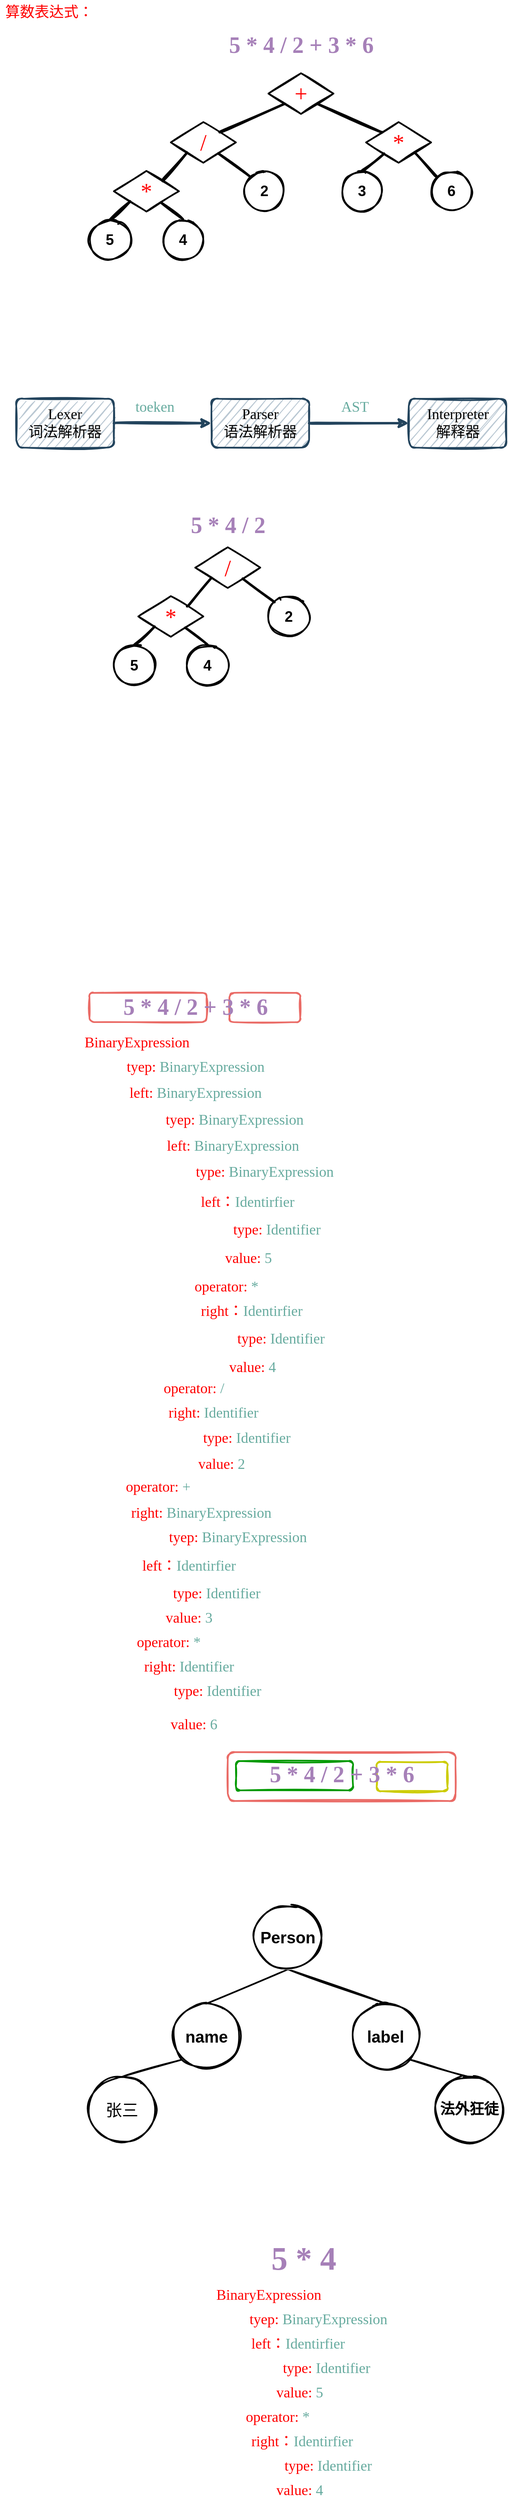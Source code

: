 <mxfile version="18.0.7" type="github">
  <diagram id="KwG3KzkdkKJEUnAlNp7N" name="第 1 页">
    <mxGraphModel dx="1226" dy="1128" grid="1" gridSize="10" guides="1" tooltips="1" connect="1" arrows="1" fold="1" page="1" pageScale="1" pageWidth="827" pageHeight="1169" math="0" shadow="0">
      <root>
        <mxCell id="0" />
        <mxCell id="1" parent="0" />
        <mxCell id="Jjw446097G5PCrvgNybj-32" value="" style="rounded=1;whiteSpace=wrap;html=1;fontFamily=Comic Sans MS;fontSize=18;fontColor=#FF0000;strokeWidth=2;shadow=0;sketch=1;strokeColor=#EA6B66;" parent="1" vertex="1">
          <mxGeometry x="330" y="2183" width="280" height="60" as="geometry" />
        </mxCell>
        <mxCell id="Jjw446097G5PCrvgNybj-31" value="" style="rounded=1;whiteSpace=wrap;html=1;shadow=0;sketch=1;fontFamily=Comic Sans MS;fontSize=18;fontColor=#FF0000;strokeWidth=2;strokeColor=#CCCC00;" parent="1" vertex="1">
          <mxGeometry x="513" y="2195" width="87" height="36" as="geometry" />
        </mxCell>
        <mxCell id="Jjw446097G5PCrvgNybj-28" value="" style="rounded=1;whiteSpace=wrap;html=1;fontFamily=Comic Sans MS;fontSize=18;fontColor=#006633;strokeWidth=2;shadow=0;sketch=1;strokeColor=#009900;" parent="1" vertex="1">
          <mxGeometry x="340" y="2194" width="144" height="36" as="geometry" />
        </mxCell>
        <mxCell id="YPs2PWeKYUDRz_fuo6rX-30" value="" style="rounded=1;whiteSpace=wrap;html=1;shadow=0;sketch=1;fontFamily=Comic Sans MS;fontSize=18;fontColor=#FF0000;strokeWidth=2;strokeColor=#EA6B66;" parent="1" vertex="1">
          <mxGeometry x="332" y="1250" width="87" height="36" as="geometry" />
        </mxCell>
        <mxCell id="YPs2PWeKYUDRz_fuo6rX-27" value="" style="rounded=1;whiteSpace=wrap;html=1;fontFamily=Comic Sans MS;fontSize=18;fontColor=#FF0000;strokeWidth=2;shadow=0;sketch=1;strokeColor=#EA6B66;" parent="1" vertex="1">
          <mxGeometry x="160" y="1250" width="144" height="36" as="geometry" />
        </mxCell>
        <mxCell id="YPs2PWeKYUDRz_fuo6rX-23" value="" style="group;sketch=1;" parent="1" vertex="1" connectable="0">
          <mxGeometry x="160" y="70" width="470" height="280" as="geometry" />
        </mxCell>
        <mxCell id="YPs2PWeKYUDRz_fuo6rX-3" value="&lt;b&gt;&lt;font face=&quot;Comic Sans MS&quot; style=&quot;font-size: 28px;&quot;&gt;5 * 4 / 2 + 3 * 6&lt;/font&gt;&lt;/b&gt;" style="text;html=1;align=center;verticalAlign=middle;resizable=0;points=[];autosize=1;strokeColor=none;fillColor=none;fontColor=#A680B8;sketch=1;" parent="YPs2PWeKYUDRz_fuo6rX-23" vertex="1">
          <mxGeometry x="130" width="260" height="30" as="geometry" />
        </mxCell>
        <mxCell id="YPs2PWeKYUDRz_fuo6rX-6" value="6" style="ellipse;whiteSpace=wrap;html=1;aspect=fixed;strokeWidth=2;fontSize=18;fontStyle=1;sketch=1;" parent="YPs2PWeKYUDRz_fuo6rX-23" vertex="1">
          <mxGeometry x="420" y="170" width="50" height="50" as="geometry" />
        </mxCell>
        <mxCell id="YPs2PWeKYUDRz_fuo6rX-7" value="3" style="ellipse;whiteSpace=wrap;html=1;aspect=fixed;strokeWidth=2;fontSize=18;fontStyle=1;sketch=1;" parent="YPs2PWeKYUDRz_fuo6rX-23" vertex="1">
          <mxGeometry x="310" y="170" width="50" height="50" as="geometry" />
        </mxCell>
        <mxCell id="YPs2PWeKYUDRz_fuo6rX-8" value="2" style="ellipse;whiteSpace=wrap;html=1;aspect=fixed;strokeWidth=2;fontSize=18;fontStyle=1;sketch=1;" parent="YPs2PWeKYUDRz_fuo6rX-23" vertex="1">
          <mxGeometry x="190" y="170" width="50" height="50" as="geometry" />
        </mxCell>
        <mxCell id="YPs2PWeKYUDRz_fuo6rX-9" value="4" style="ellipse;whiteSpace=wrap;html=1;aspect=fixed;strokeWidth=2;fontSize=18;fontStyle=1;sketch=1;" parent="YPs2PWeKYUDRz_fuo6rX-23" vertex="1">
          <mxGeometry x="90" y="230" width="50" height="50" as="geometry" />
        </mxCell>
        <mxCell id="YPs2PWeKYUDRz_fuo6rX-10" value="5" style="ellipse;whiteSpace=wrap;html=1;aspect=fixed;strokeWidth=2;fontSize=18;fontStyle=1;sketch=1;" parent="YPs2PWeKYUDRz_fuo6rX-23" vertex="1">
          <mxGeometry y="230" width="50" height="50" as="geometry" />
        </mxCell>
        <mxCell id="YPs2PWeKYUDRz_fuo6rX-11" value="*" style="rhombus;whiteSpace=wrap;html=1;fontFamily=Comic Sans MS;fontSize=28;fontColor=#FF0000;strokeWidth=2;sketch=1;" parent="YPs2PWeKYUDRz_fuo6rX-23" vertex="1">
          <mxGeometry x="30" y="170" width="80" height="50" as="geometry" />
        </mxCell>
        <mxCell id="YPs2PWeKYUDRz_fuo6rX-13" style="edgeStyle=none;curved=1;orthogonalLoop=1;jettySize=auto;html=1;exitX=0.5;exitY=0;exitDx=0;exitDy=0;fontFamily=Comic Sans MS;fontSize=28;fontColor=#A680B8;endArrow=none;endFill=0;strokeWidth=3;sketch=1;" parent="YPs2PWeKYUDRz_fuo6rX-23" source="YPs2PWeKYUDRz_fuo6rX-9" target="YPs2PWeKYUDRz_fuo6rX-11" edge="1">
          <mxGeometry relative="1" as="geometry" />
        </mxCell>
        <mxCell id="YPs2PWeKYUDRz_fuo6rX-12" style="orthogonalLoop=1;jettySize=auto;html=1;exitX=0.5;exitY=0;exitDx=0;exitDy=0;entryX=0;entryY=1;entryDx=0;entryDy=0;fontFamily=Comic Sans MS;fontSize=28;fontColor=#A680B8;endArrow=none;endFill=0;curved=1;strokeWidth=3;sketch=1;" parent="YPs2PWeKYUDRz_fuo6rX-23" source="YPs2PWeKYUDRz_fuo6rX-10" target="YPs2PWeKYUDRz_fuo6rX-11" edge="1">
          <mxGeometry relative="1" as="geometry" />
        </mxCell>
        <mxCell id="YPs2PWeKYUDRz_fuo6rX-14" value="/" style="rhombus;whiteSpace=wrap;html=1;fontFamily=Comic Sans MS;fontSize=28;fontColor=#FF0000;strokeWidth=2;sketch=1;" parent="YPs2PWeKYUDRz_fuo6rX-23" vertex="1">
          <mxGeometry x="100" y="110" width="80" height="50" as="geometry" />
        </mxCell>
        <mxCell id="YPs2PWeKYUDRz_fuo6rX-16" style="edgeStyle=none;curved=1;orthogonalLoop=1;jettySize=auto;html=1;exitX=0;exitY=0;exitDx=0;exitDy=0;fontFamily=Comic Sans MS;fontSize=28;fontColor=#A680B8;endArrow=none;endFill=0;strokeWidth=3;sketch=1;" parent="YPs2PWeKYUDRz_fuo6rX-23" source="YPs2PWeKYUDRz_fuo6rX-8" target="YPs2PWeKYUDRz_fuo6rX-14" edge="1">
          <mxGeometry relative="1" as="geometry" />
        </mxCell>
        <mxCell id="YPs2PWeKYUDRz_fuo6rX-15" style="edgeStyle=none;curved=1;orthogonalLoop=1;jettySize=auto;html=1;exitX=1;exitY=0;exitDx=0;exitDy=0;entryX=0;entryY=1;entryDx=0;entryDy=0;fontFamily=Comic Sans MS;fontSize=28;fontColor=#A680B8;endArrow=none;endFill=0;strokeWidth=3;sketch=1;" parent="YPs2PWeKYUDRz_fuo6rX-23" source="YPs2PWeKYUDRz_fuo6rX-11" target="YPs2PWeKYUDRz_fuo6rX-14" edge="1">
          <mxGeometry relative="1" as="geometry" />
        </mxCell>
        <mxCell id="YPs2PWeKYUDRz_fuo6rX-17" value="*" style="rhombus;whiteSpace=wrap;html=1;fontFamily=Comic Sans MS;fontSize=28;fontColor=#FF0000;strokeWidth=2;sketch=1;" parent="YPs2PWeKYUDRz_fuo6rX-23" vertex="1">
          <mxGeometry x="340" y="110" width="80" height="50" as="geometry" />
        </mxCell>
        <mxCell id="YPs2PWeKYUDRz_fuo6rX-19" style="edgeStyle=none;curved=1;orthogonalLoop=1;jettySize=auto;html=1;exitX=0;exitY=0;exitDx=0;exitDy=0;entryX=1;entryY=1;entryDx=0;entryDy=0;fontFamily=Comic Sans MS;fontSize=28;fontColor=#A680B8;endArrow=none;endFill=0;strokeWidth=3;sketch=1;" parent="YPs2PWeKYUDRz_fuo6rX-23" source="YPs2PWeKYUDRz_fuo6rX-6" target="YPs2PWeKYUDRz_fuo6rX-17" edge="1">
          <mxGeometry relative="1" as="geometry" />
        </mxCell>
        <mxCell id="YPs2PWeKYUDRz_fuo6rX-18" style="edgeStyle=none;curved=1;orthogonalLoop=1;jettySize=auto;html=1;exitX=0.5;exitY=0;exitDx=0;exitDy=0;fontFamily=Comic Sans MS;fontSize=28;fontColor=#A680B8;endArrow=none;endFill=0;strokeWidth=3;sketch=1;" parent="YPs2PWeKYUDRz_fuo6rX-23" source="YPs2PWeKYUDRz_fuo6rX-7" target="YPs2PWeKYUDRz_fuo6rX-17" edge="1">
          <mxGeometry relative="1" as="geometry" />
        </mxCell>
        <mxCell id="YPs2PWeKYUDRz_fuo6rX-20" value="+" style="rhombus;whiteSpace=wrap;html=1;fontFamily=Comic Sans MS;fontSize=28;fontColor=#FF0000;strokeWidth=2;sketch=1;" parent="YPs2PWeKYUDRz_fuo6rX-23" vertex="1">
          <mxGeometry x="220" y="50" width="80" height="50" as="geometry" />
        </mxCell>
        <mxCell id="YPs2PWeKYUDRz_fuo6rX-21" style="edgeStyle=none;curved=1;orthogonalLoop=1;jettySize=auto;html=1;exitX=1;exitY=0;exitDx=0;exitDy=0;entryX=0;entryY=1;entryDx=0;entryDy=0;fontFamily=Comic Sans MS;fontSize=28;fontColor=#A680B8;endArrow=none;endFill=0;strokeWidth=3;sketch=1;" parent="YPs2PWeKYUDRz_fuo6rX-23" source="YPs2PWeKYUDRz_fuo6rX-14" target="YPs2PWeKYUDRz_fuo6rX-20" edge="1">
          <mxGeometry relative="1" as="geometry" />
        </mxCell>
        <mxCell id="YPs2PWeKYUDRz_fuo6rX-22" style="edgeStyle=none;curved=1;orthogonalLoop=1;jettySize=auto;html=1;exitX=0;exitY=0;exitDx=0;exitDy=0;entryX=1;entryY=1;entryDx=0;entryDy=0;fontFamily=Comic Sans MS;fontSize=28;fontColor=#A680B8;endArrow=none;endFill=0;strokeWidth=3;sketch=1;" parent="YPs2PWeKYUDRz_fuo6rX-23" source="YPs2PWeKYUDRz_fuo6rX-17" target="YPs2PWeKYUDRz_fuo6rX-20" edge="1">
          <mxGeometry relative="1" as="geometry" />
        </mxCell>
        <mxCell id="YPs2PWeKYUDRz_fuo6rX-24" value="算数表达式：" style="text;html=1;align=center;verticalAlign=middle;resizable=0;points=[];autosize=1;strokeColor=none;fillColor=none;fontSize=18;fontFamily=Comic Sans MS;fontColor=#FF0000;sketch=1;" parent="1" vertex="1">
          <mxGeometry x="50" y="30" width="120" height="30" as="geometry" />
        </mxCell>
        <mxCell id="YPs2PWeKYUDRz_fuo6rX-29" value="&lt;b style=&quot;color: rgb(166, 128, 184); font-family: Helvetica; font-size: 12px;&quot;&gt;&lt;font style=&quot;font-size: 28px;&quot; face=&quot;Comic Sans MS&quot;&gt;5 * 4 / 2 + 3 * 6&lt;/font&gt;&lt;/b&gt;" style="text;html=1;align=center;verticalAlign=middle;resizable=0;points=[];autosize=1;strokeColor=none;fillColor=none;fontSize=18;fontFamily=Comic Sans MS;fontColor=#FF0000;" parent="1" vertex="1">
          <mxGeometry x="163" y="1250" width="254" height="33" as="geometry" />
        </mxCell>
        <mxCell id="YPs2PWeKYUDRz_fuo6rX-58" value="" style="group" parent="1" vertex="1" connectable="0">
          <mxGeometry x="140" y="1298" width="336" height="544" as="geometry" />
        </mxCell>
        <mxCell id="YPs2PWeKYUDRz_fuo6rX-31" value="BinaryExpression" style="text;html=1;align=center;verticalAlign=middle;resizable=0;points=[];autosize=1;strokeColor=none;fillColor=none;fontSize=18;fontFamily=Comic Sans MS;fontColor=#FF0000;" parent="YPs2PWeKYUDRz_fuo6rX-58" vertex="1">
          <mxGeometry width="155" height="26" as="geometry" />
        </mxCell>
        <mxCell id="YPs2PWeKYUDRz_fuo6rX-32" value="tyep: &lt;font color=&quot;#67ab9f&quot;&gt;BinaryExpression&lt;/font&gt;" style="text;html=1;align=center;verticalAlign=middle;resizable=0;points=[];autosize=1;strokeColor=none;fillColor=none;fontSize=18;fontFamily=Comic Sans MS;fontColor=#FF0000;" parent="YPs2PWeKYUDRz_fuo6rX-58" vertex="1">
          <mxGeometry x="48.5" y="30" width="203" height="26" as="geometry" />
        </mxCell>
        <mxCell id="YPs2PWeKYUDRz_fuo6rX-33" value="left: &lt;font color=&quot;#67ab9f&quot;&gt;BinaryExpression&lt;/font&gt;" style="text;html=1;align=center;verticalAlign=middle;resizable=0;points=[];autosize=1;strokeColor=none;fillColor=none;fontSize=18;fontFamily=Comic Sans MS;fontColor=#FF0000;" parent="YPs2PWeKYUDRz_fuo6rX-58" vertex="1">
          <mxGeometry x="51" y="62" width="198" height="26" as="geometry" />
        </mxCell>
        <mxCell id="YPs2PWeKYUDRz_fuo6rX-36" value="tyep:&amp;nbsp;&lt;span style=&quot;color: rgb(103, 171, 159);&quot;&gt;BinaryExpression&lt;/span&gt;" style="text;html=1;align=center;verticalAlign=middle;resizable=0;points=[];autosize=1;strokeColor=none;fillColor=none;fontSize=18;fontFamily=Comic Sans MS;fontColor=#FF0000;" parent="YPs2PWeKYUDRz_fuo6rX-58" vertex="1">
          <mxGeometry x="96.5" y="95" width="203" height="26" as="geometry" />
        </mxCell>
        <mxCell id="YPs2PWeKYUDRz_fuo6rX-57" value="" style="group" parent="YPs2PWeKYUDRz_fuo6rX-58" vertex="1" connectable="0">
          <mxGeometry x="96.5" y="127" width="239.5" height="417" as="geometry" />
        </mxCell>
        <mxCell id="YPs2PWeKYUDRz_fuo6rX-37" value="left:&amp;nbsp;&lt;span style=&quot;color: rgb(103, 171, 159);&quot;&gt;BinaryExpression&lt;/span&gt;" style="text;html=1;align=center;verticalAlign=middle;resizable=0;points=[];autosize=1;strokeColor=none;fillColor=none;fontSize=18;fontFamily=Comic Sans MS;fontColor=#FF0000;" parent="YPs2PWeKYUDRz_fuo6rX-57" vertex="1">
          <mxGeometry width="198" height="26" as="geometry" />
        </mxCell>
        <mxCell id="YPs2PWeKYUDRz_fuo6rX-43" value="type: &lt;font color=&quot;#67ab9f&quot;&gt;BinaryExpression&lt;/font&gt;" style="text;html=1;align=center;verticalAlign=middle;resizable=0;points=[];autosize=1;strokeColor=none;fillColor=none;fontSize=18;fontFamily=Comic Sans MS;fontColor=#FF0000;" parent="YPs2PWeKYUDRz_fuo6rX-57" vertex="1">
          <mxGeometry x="36.5" y="32" width="203" height="26" as="geometry" />
        </mxCell>
        <mxCell id="YPs2PWeKYUDRz_fuo6rX-44" value="" style="group" parent="YPs2PWeKYUDRz_fuo6rX-57" vertex="1" connectable="0">
          <mxGeometry y="298" width="188" height="119" as="geometry" />
        </mxCell>
        <mxCell id="YPs2PWeKYUDRz_fuo6rX-41" value="" style="group" parent="YPs2PWeKYUDRz_fuo6rX-44" vertex="1" connectable="0">
          <mxGeometry x="0.5" y="30" width="187.5" height="89" as="geometry" />
        </mxCell>
        <mxCell id="YPs2PWeKYUDRz_fuo6rX-38" value="right: &lt;font color=&quot;#67ab9f&quot;&gt;Identifier&lt;/font&gt;" style="text;html=1;align=center;verticalAlign=middle;resizable=0;points=[];autosize=1;strokeColor=none;fillColor=none;fontSize=18;fontFamily=Comic Sans MS;fontColor=#FF0000;" parent="YPs2PWeKYUDRz_fuo6rX-41" vertex="1">
          <mxGeometry width="149" height="26" as="geometry" />
        </mxCell>
        <mxCell id="YPs2PWeKYUDRz_fuo6rX-39" value="&lt;font color=&quot;#ff0000&quot;&gt;type:&amp;nbsp;&lt;/font&gt;Identifier" style="text;html=1;align=center;verticalAlign=middle;resizable=0;points=[];autosize=1;strokeColor=none;fillColor=none;fontSize=18;fontFamily=Comic Sans MS;fontColor=#67AB9F;" parent="YPs2PWeKYUDRz_fuo6rX-41" vertex="1">
          <mxGeometry x="43.5" y="31" width="144" height="26" as="geometry" />
        </mxCell>
        <mxCell id="YPs2PWeKYUDRz_fuo6rX-40" value="&lt;font color=&quot;#ff0000&quot;&gt;value: &lt;/font&gt;2" style="text;html=1;align=center;verticalAlign=middle;resizable=0;points=[];autosize=1;strokeColor=none;fillColor=none;fontSize=18;fontFamily=Comic Sans MS;fontColor=#67AB9F;" parent="YPs2PWeKYUDRz_fuo6rX-41" vertex="1">
          <mxGeometry x="47.5" y="63" width="74" height="26" as="geometry" />
        </mxCell>
        <mxCell id="YPs2PWeKYUDRz_fuo6rX-42" value="&lt;font color=&quot;#ff0000&quot;&gt;operator: &lt;/font&gt;/" style="text;html=1;align=center;verticalAlign=middle;resizable=0;points=[];autosize=1;strokeColor=none;fillColor=none;fontSize=18;fontFamily=Comic Sans MS;fontColor=#67AB9F;" parent="YPs2PWeKYUDRz_fuo6rX-44" vertex="1">
          <mxGeometry width="103" height="26" as="geometry" />
        </mxCell>
        <mxCell id="YPs2PWeKYUDRz_fuo6rX-56" value="" style="group" parent="YPs2PWeKYUDRz_fuo6rX-57" vertex="1" connectable="0">
          <mxGeometry x="39.5" y="69" width="191" height="229" as="geometry" />
        </mxCell>
        <mxCell id="YPs2PWeKYUDRz_fuo6rX-54" value="" style="group" parent="YPs2PWeKYUDRz_fuo6rX-56" vertex="1" connectable="0">
          <mxGeometry width="186" height="95" as="geometry" />
        </mxCell>
        <mxCell id="YPs2PWeKYUDRz_fuo6rX-45" value="left：&lt;font color=&quot;#67ab9f&quot;&gt;Identirfier&lt;/font&gt;" style="text;html=1;align=center;verticalAlign=middle;resizable=0;points=[];autosize=1;strokeColor=none;fillColor=none;fontSize=18;fontFamily=Comic Sans MS;fontColor=#FF0000;" parent="YPs2PWeKYUDRz_fuo6rX-54" vertex="1">
          <mxGeometry width="155" height="26" as="geometry" />
        </mxCell>
        <mxCell id="YPs2PWeKYUDRz_fuo6rX-47" value="&lt;font color=&quot;#ff0000&quot;&gt;type:&amp;nbsp;&lt;/font&gt;&lt;span style=&quot;color: rgb(103, 171, 159);&quot;&gt;Identifier&lt;/span&gt;" style="text;html=1;align=center;verticalAlign=middle;resizable=0;points=[];autosize=1;strokeColor=none;fillColor=none;fontSize=18;fontFamily=Comic Sans MS;fontColor=#FF0000;" parent="YPs2PWeKYUDRz_fuo6rX-54" vertex="1">
          <mxGeometry x="42" y="34" width="144" height="26" as="geometry" />
        </mxCell>
        <mxCell id="YPs2PWeKYUDRz_fuo6rX-48" value="&lt;font color=&quot;#ff0000&quot;&gt;value: &lt;/font&gt;&lt;font color=&quot;#67ab9f&quot;&gt;5&lt;/font&gt;" style="text;html=1;align=center;verticalAlign=middle;resizable=0;points=[];autosize=1;strokeColor=none;fillColor=none;fontSize=18;fontFamily=Comic Sans MS;fontColor=#FF0000;" parent="YPs2PWeKYUDRz_fuo6rX-54" vertex="1">
          <mxGeometry x="42" y="69" width="74" height="26" as="geometry" />
        </mxCell>
        <mxCell id="YPs2PWeKYUDRz_fuo6rX-55" value="" style="group" parent="YPs2PWeKYUDRz_fuo6rX-56" vertex="1" connectable="0">
          <mxGeometry y="104" width="191" height="125" as="geometry" />
        </mxCell>
        <mxCell id="YPs2PWeKYUDRz_fuo6rX-52" value="operator: &lt;font color=&quot;#67ab9f&quot;&gt;*&lt;/font&gt;" style="text;html=1;align=center;verticalAlign=middle;resizable=0;points=[];autosize=1;strokeColor=none;fillColor=none;fontSize=18;fontFamily=Comic Sans MS;fontColor=#FF0000;" parent="YPs2PWeKYUDRz_fuo6rX-55" vertex="1">
          <mxGeometry width="104" height="26" as="geometry" />
        </mxCell>
        <mxCell id="YPs2PWeKYUDRz_fuo6rX-53" value="" style="group" parent="YPs2PWeKYUDRz_fuo6rX-55" vertex="1" connectable="0">
          <mxGeometry y="30" width="191" height="95" as="geometry" />
        </mxCell>
        <mxCell id="YPs2PWeKYUDRz_fuo6rX-49" value="right：&lt;font color=&quot;#67ab9f&quot;&gt;Identirfier&lt;/font&gt;" style="text;html=1;align=center;verticalAlign=middle;resizable=0;points=[];autosize=1;strokeColor=none;fillColor=none;fontSize=18;fontFamily=Comic Sans MS;fontColor=#FF0000;" parent="YPs2PWeKYUDRz_fuo6rX-53" vertex="1">
          <mxGeometry width="165" height="26" as="geometry" />
        </mxCell>
        <mxCell id="YPs2PWeKYUDRz_fuo6rX-50" value="&lt;font color=&quot;#ff0000&quot;&gt;type:&amp;nbsp;&lt;/font&gt;&lt;span style=&quot;color: rgb(103, 171, 159);&quot;&gt;Identifier&lt;/span&gt;" style="text;html=1;align=center;verticalAlign=middle;resizable=0;points=[];autosize=1;strokeColor=none;fillColor=none;fontSize=18;fontFamily=Comic Sans MS;fontColor=#FF0000;" parent="YPs2PWeKYUDRz_fuo6rX-53" vertex="1">
          <mxGeometry x="47" y="34" width="144" height="26" as="geometry" />
        </mxCell>
        <mxCell id="YPs2PWeKYUDRz_fuo6rX-51" value="&lt;font color=&quot;#ff0000&quot;&gt;value: &lt;/font&gt;&lt;font color=&quot;#67ab9f&quot;&gt;4&lt;/font&gt;" style="text;html=1;align=center;verticalAlign=middle;resizable=0;points=[];autosize=1;strokeColor=none;fillColor=none;fontSize=18;fontFamily=Comic Sans MS;fontColor=#FF0000;" parent="YPs2PWeKYUDRz_fuo6rX-53" vertex="1">
          <mxGeometry x="47" y="69" width="74" height="26" as="geometry" />
        </mxCell>
        <mxCell id="YPs2PWeKYUDRz_fuo6rX-67" value="" style="group" parent="1" vertex="1" connectable="0">
          <mxGeometry x="192" y="1874" width="254.5" height="290" as="geometry" />
        </mxCell>
        <mxCell id="YPs2PWeKYUDRz_fuo6rX-34" value="right: &lt;font color=&quot;#67ab9f&quot;&gt;BinaryExpression&lt;/font&gt;" style="text;html=1;align=center;verticalAlign=middle;resizable=0;points=[];autosize=1;strokeColor=none;fillColor=none;fontSize=18;fontFamily=Comic Sans MS;fontColor=#FF0000;" parent="YPs2PWeKYUDRz_fuo6rX-67" vertex="1">
          <mxGeometry width="210" height="30" as="geometry" />
        </mxCell>
        <mxCell id="YPs2PWeKYUDRz_fuo6rX-59" value="&lt;span style=&quot;color: rgb(255, 0, 0);&quot;&gt;tyep:&amp;nbsp;&lt;/span&gt;BinaryExpression" style="text;html=1;align=center;verticalAlign=middle;resizable=0;points=[];autosize=1;strokeColor=none;fillColor=none;fontSize=18;fontFamily=Comic Sans MS;fontColor=#67AB9F;" parent="YPs2PWeKYUDRz_fuo6rX-67" vertex="1">
          <mxGeometry x="44.5" y="30" width="210" height="30" as="geometry" />
        </mxCell>
        <mxCell id="YPs2PWeKYUDRz_fuo6rX-60" value="&lt;span style=&quot;color: rgb(255, 0, 0);&quot;&gt;left：&lt;/span&gt;Identirfier" style="text;html=1;align=center;verticalAlign=middle;resizable=0;points=[];autosize=1;strokeColor=none;fillColor=none;fontSize=18;fontFamily=Comic Sans MS;fontColor=#67AB9F;" parent="YPs2PWeKYUDRz_fuo6rX-67" vertex="1">
          <mxGeometry x="9.5" y="65" width="160" height="30" as="geometry" />
        </mxCell>
        <mxCell id="YPs2PWeKYUDRz_fuo6rX-61" value="&lt;font style=&quot;color: rgb(255, 0, 0);&quot; color=&quot;#ff0000&quot;&gt;type:&amp;nbsp;&lt;/font&gt;Identifier" style="text;html=1;align=center;verticalAlign=middle;resizable=0;points=[];autosize=1;strokeColor=none;fillColor=none;fontSize=18;fontFamily=Comic Sans MS;fontColor=#67AB9F;" parent="YPs2PWeKYUDRz_fuo6rX-67" vertex="1">
          <mxGeometry x="48.5" y="99" width="150" height="30" as="geometry" />
        </mxCell>
        <mxCell id="YPs2PWeKYUDRz_fuo6rX-62" value="&lt;font style=&quot;color: rgb(255, 0, 0);&quot; color=&quot;#ff0000&quot;&gt;value: &lt;/font&gt;&lt;font style=&quot;&quot;&gt;3&lt;/font&gt;" style="text;html=1;align=center;verticalAlign=middle;resizable=0;points=[];autosize=1;strokeColor=none;fillColor=none;fontSize=18;fontFamily=Comic Sans MS;fontColor=#67AB9F;" parent="YPs2PWeKYUDRz_fuo6rX-67" vertex="1">
          <mxGeometry x="49.5" y="129" width="80" height="30" as="geometry" />
        </mxCell>
        <mxCell id="YPs2PWeKYUDRz_fuo6rX-63" value="&lt;span style=&quot;color: rgb(255, 0, 0);&quot;&gt;operator:&amp;nbsp;&lt;/span&gt;&lt;font color=&quot;#67ab9f&quot;&gt;*&lt;/font&gt;" style="text;html=1;align=center;verticalAlign=middle;resizable=0;points=[];autosize=1;strokeColor=none;fillColor=none;fontSize=18;fontFamily=Comic Sans MS;fontColor=#67AB9F;" parent="YPs2PWeKYUDRz_fuo6rX-67" vertex="1">
          <mxGeometry x="9.5" y="159" width="110" height="30" as="geometry" />
        </mxCell>
        <mxCell id="YPs2PWeKYUDRz_fuo6rX-64" value="&lt;span style=&quot;color: rgb(255, 0, 0);&quot;&gt;right:&amp;nbsp;&lt;/span&gt;&lt;font color=&quot;#67ab9f&quot;&gt;Identifier&lt;/font&gt;" style="text;html=1;align=center;verticalAlign=middle;resizable=0;points=[];autosize=1;strokeColor=none;fillColor=none;fontSize=18;fontFamily=Comic Sans MS;fontColor=#67AB9F;" parent="YPs2PWeKYUDRz_fuo6rX-67" vertex="1">
          <mxGeometry x="14.5" y="189" width="150" height="30" as="geometry" />
        </mxCell>
        <mxCell id="YPs2PWeKYUDRz_fuo6rX-65" value="&lt;font color=&quot;#ff0000&quot;&gt;type:&amp;nbsp;&lt;/font&gt;Identifier" style="text;html=1;align=center;verticalAlign=middle;resizable=0;points=[];autosize=1;strokeColor=none;fillColor=none;fontSize=18;fontFamily=Comic Sans MS;fontColor=#67AB9F;" parent="YPs2PWeKYUDRz_fuo6rX-67" vertex="1">
          <mxGeometry x="49.5" y="219" width="150" height="30" as="geometry" />
        </mxCell>
        <mxCell id="YPs2PWeKYUDRz_fuo6rX-66" value="&lt;font color=&quot;#ff0000&quot;&gt;value: &lt;/font&gt;6" style="text;html=1;align=center;verticalAlign=middle;resizable=0;points=[];autosize=1;strokeColor=none;fillColor=none;fontSize=18;fontFamily=Comic Sans MS;fontColor=#67AB9F;" parent="YPs2PWeKYUDRz_fuo6rX-67" vertex="1">
          <mxGeometry x="55.5" y="260" width="80" height="30" as="geometry" />
        </mxCell>
        <mxCell id="YPs2PWeKYUDRz_fuo6rX-68" value="&lt;font color=&quot;#ff0000&quot;&gt;operator: &lt;/font&gt;+" style="text;html=1;align=center;verticalAlign=middle;resizable=0;points=[];autosize=1;strokeColor=none;fillColor=none;fontSize=18;fontFamily=Comic Sans MS;fontColor=#67AB9F;" parent="1" vertex="1">
          <mxGeometry x="189" y="1842" width="110" height="30" as="geometry" />
        </mxCell>
        <mxCell id="YPs2PWeKYUDRz_fuo6rX-73" style="edgeStyle=none;curved=1;sketch=1;orthogonalLoop=1;jettySize=auto;html=1;exitX=1;exitY=0.5;exitDx=0;exitDy=0;entryX=0;entryY=0.5;entryDx=0;entryDy=0;fontFamily=Comic Sans MS;fontSize=18;fontColor=#67AB9F;endArrow=classic;endFill=1;strokeWidth=3;fillColor=#bac8d3;strokeColor=#23445d;" parent="1" source="YPs2PWeKYUDRz_fuo6rX-70" target="YPs2PWeKYUDRz_fuo6rX-71" edge="1">
          <mxGeometry relative="1" as="geometry" />
        </mxCell>
        <mxCell id="YPs2PWeKYUDRz_fuo6rX-76" value="toeken" style="edgeLabel;html=1;align=center;verticalAlign=middle;resizable=0;points=[];fontSize=18;fontFamily=Comic Sans MS;fontColor=#67AB9F;" parent="YPs2PWeKYUDRz_fuo6rX-73" vertex="1" connectable="0">
          <mxGeometry x="-0.333" y="-3" relative="1" as="geometry">
            <mxPoint x="10" y="-23" as="offset" />
          </mxGeometry>
        </mxCell>
        <mxCell id="YPs2PWeKYUDRz_fuo6rX-70" value="Lexer&lt;br&gt;词法解析器" style="rounded=1;whiteSpace=wrap;html=1;shadow=0;sketch=1;fontFamily=Comic Sans MS;fontSize=18;strokeColor=#23445d;strokeWidth=2;fillColor=#bac8d3;" parent="1" vertex="1">
          <mxGeometry x="70" y="520" width="120" height="60" as="geometry" />
        </mxCell>
        <mxCell id="YPs2PWeKYUDRz_fuo6rX-74" style="edgeStyle=none;curved=1;sketch=1;orthogonalLoop=1;jettySize=auto;html=1;exitX=1;exitY=0.5;exitDx=0;exitDy=0;fontFamily=Comic Sans MS;fontSize=18;fontColor=#67AB9F;endArrow=classic;endFill=1;strokeWidth=3;fillColor=#bac8d3;strokeColor=#23445d;" parent="1" source="YPs2PWeKYUDRz_fuo6rX-71" target="YPs2PWeKYUDRz_fuo6rX-72" edge="1">
          <mxGeometry relative="1" as="geometry" />
        </mxCell>
        <mxCell id="YPs2PWeKYUDRz_fuo6rX-77" value="AST" style="edgeLabel;html=1;align=center;verticalAlign=middle;resizable=0;points=[];fontSize=18;fontFamily=Comic Sans MS;fontColor=#67AB9F;" parent="YPs2PWeKYUDRz_fuo6rX-74" vertex="1" connectable="0">
          <mxGeometry x="-0.331" y="-3" relative="1" as="geometry">
            <mxPoint x="15" y="-23" as="offset" />
          </mxGeometry>
        </mxCell>
        <mxCell id="YPs2PWeKYUDRz_fuo6rX-71" value="Parser&lt;br&gt;语法解析器" style="rounded=1;whiteSpace=wrap;html=1;shadow=0;sketch=1;fontFamily=Comic Sans MS;fontSize=18;strokeColor=#23445d;strokeWidth=2;fillColor=#bac8d3;" parent="1" vertex="1">
          <mxGeometry x="310" y="520" width="120" height="60" as="geometry" />
        </mxCell>
        <mxCell id="YPs2PWeKYUDRz_fuo6rX-72" value="Interpreter&lt;br&gt;解释器" style="rounded=1;whiteSpace=wrap;html=1;shadow=0;sketch=1;fontFamily=Comic Sans MS;fontSize=18;strokeColor=#23445d;strokeWidth=2;fillColor=#bac8d3;" parent="1" vertex="1">
          <mxGeometry x="552.5" y="520" width="120" height="60" as="geometry" />
        </mxCell>
        <mxCell id="Jjw446097G5PCrvgNybj-11" value="" style="group" parent="1" vertex="1" connectable="0">
          <mxGeometry x="190" y="702.5" width="240" height="170" as="geometry" />
        </mxCell>
        <mxCell id="Jjw446097G5PCrvgNybj-1" value="2" style="ellipse;whiteSpace=wrap;html=1;aspect=fixed;strokeWidth=2;fontSize=18;fontStyle=1;sketch=1;" parent="Jjw446097G5PCrvgNybj-11" vertex="1">
          <mxGeometry x="190" y="60" width="50" height="50" as="geometry" />
        </mxCell>
        <mxCell id="Jjw446097G5PCrvgNybj-2" value="4" style="ellipse;whiteSpace=wrap;html=1;aspect=fixed;strokeWidth=2;fontSize=18;fontStyle=1;sketch=1;" parent="Jjw446097G5PCrvgNybj-11" vertex="1">
          <mxGeometry x="90" y="120" width="50" height="50" as="geometry" />
        </mxCell>
        <mxCell id="Jjw446097G5PCrvgNybj-3" value="5" style="ellipse;whiteSpace=wrap;html=1;aspect=fixed;strokeWidth=2;fontSize=18;fontStyle=1;sketch=1;" parent="Jjw446097G5PCrvgNybj-11" vertex="1">
          <mxGeometry y="120" width="50" height="50" as="geometry" />
        </mxCell>
        <mxCell id="Jjw446097G5PCrvgNybj-4" value="*" style="rhombus;whiteSpace=wrap;html=1;fontFamily=Comic Sans MS;fontSize=28;fontColor=#FF0000;strokeWidth=2;sketch=1;" parent="Jjw446097G5PCrvgNybj-11" vertex="1">
          <mxGeometry x="30" y="60" width="80" height="50" as="geometry" />
        </mxCell>
        <mxCell id="Jjw446097G5PCrvgNybj-5" style="edgeStyle=none;curved=1;orthogonalLoop=1;jettySize=auto;html=1;exitX=0.5;exitY=0;exitDx=0;exitDy=0;fontFamily=Comic Sans MS;fontSize=28;fontColor=#A680B8;endArrow=none;endFill=0;strokeWidth=3;sketch=1;" parent="Jjw446097G5PCrvgNybj-11" source="Jjw446097G5PCrvgNybj-2" target="Jjw446097G5PCrvgNybj-4" edge="1">
          <mxGeometry relative="1" as="geometry" />
        </mxCell>
        <mxCell id="Jjw446097G5PCrvgNybj-6" style="orthogonalLoop=1;jettySize=auto;html=1;exitX=0.5;exitY=0;exitDx=0;exitDy=0;entryX=0;entryY=1;entryDx=0;entryDy=0;fontFamily=Comic Sans MS;fontSize=28;fontColor=#A680B8;endArrow=none;endFill=0;curved=1;strokeWidth=3;sketch=1;" parent="Jjw446097G5PCrvgNybj-11" source="Jjw446097G5PCrvgNybj-3" target="Jjw446097G5PCrvgNybj-4" edge="1">
          <mxGeometry relative="1" as="geometry" />
        </mxCell>
        <mxCell id="Jjw446097G5PCrvgNybj-7" value="/" style="rhombus;whiteSpace=wrap;html=1;fontFamily=Comic Sans MS;fontSize=28;fontColor=#FF0000;strokeWidth=2;sketch=1;" parent="Jjw446097G5PCrvgNybj-11" vertex="1">
          <mxGeometry x="100" width="80" height="50" as="geometry" />
        </mxCell>
        <mxCell id="Jjw446097G5PCrvgNybj-8" style="edgeStyle=none;curved=1;orthogonalLoop=1;jettySize=auto;html=1;exitX=0;exitY=0;exitDx=0;exitDy=0;fontFamily=Comic Sans MS;fontSize=28;fontColor=#A680B8;endArrow=none;endFill=0;strokeWidth=3;sketch=1;" parent="Jjw446097G5PCrvgNybj-11" source="Jjw446097G5PCrvgNybj-1" target="Jjw446097G5PCrvgNybj-7" edge="1">
          <mxGeometry relative="1" as="geometry" />
        </mxCell>
        <mxCell id="Jjw446097G5PCrvgNybj-9" style="edgeStyle=none;curved=1;orthogonalLoop=1;jettySize=auto;html=1;exitX=1;exitY=0;exitDx=0;exitDy=0;entryX=0;entryY=1;entryDx=0;entryDy=0;fontFamily=Comic Sans MS;fontSize=28;fontColor=#A680B8;endArrow=none;endFill=0;strokeWidth=3;sketch=1;" parent="Jjw446097G5PCrvgNybj-11" source="Jjw446097G5PCrvgNybj-4" target="Jjw446097G5PCrvgNybj-7" edge="1">
          <mxGeometry relative="1" as="geometry" />
        </mxCell>
        <mxCell id="Jjw446097G5PCrvgNybj-12" value="&lt;b style=&quot;color: rgb(166, 128, 184);&quot;&gt;&lt;font style=&quot;font-size: 28px;&quot; face=&quot;Comic Sans MS&quot;&gt;5 * 4 / 2&lt;/font&gt;&lt;/b&gt;" style="text;html=1;align=center;verticalAlign=middle;resizable=0;points=[];autosize=1;strokeColor=none;fillColor=none;" parent="1" vertex="1">
          <mxGeometry x="260" y="660" width="140" height="30" as="geometry" />
        </mxCell>
        <mxCell id="Jjw446097G5PCrvgNybj-20" style="rounded=0;orthogonalLoop=1;jettySize=auto;html=1;exitX=0.5;exitY=1;exitDx=0;exitDy=0;entryX=0.5;entryY=0;entryDx=0;entryDy=0;fontSize=20;fontColor=#000000;strokeWidth=2;endArrow=none;endFill=0;sketch=1;" parent="1" source="Jjw446097G5PCrvgNybj-15" target="Jjw446097G5PCrvgNybj-16" edge="1">
          <mxGeometry relative="1" as="geometry" />
        </mxCell>
        <mxCell id="Jjw446097G5PCrvgNybj-22" style="rounded=0;orthogonalLoop=1;jettySize=auto;html=1;exitX=0.5;exitY=1;exitDx=0;exitDy=0;entryX=0.5;entryY=0;entryDx=0;entryDy=0;fontSize=18;fontColor=#000000;strokeWidth=2;endArrow=none;endFill=0;sketch=1;" parent="1" source="Jjw446097G5PCrvgNybj-15" target="Jjw446097G5PCrvgNybj-17" edge="1">
          <mxGeometry relative="1" as="geometry" />
        </mxCell>
        <mxCell id="Jjw446097G5PCrvgNybj-15" value="Person" style="ellipse;whiteSpace=wrap;html=1;aspect=fixed;fontColor=#000000;fontSize=20;fontStyle=1;strokeWidth=2;sketch=1;" parent="1" vertex="1">
          <mxGeometry x="364" y="2370" width="80" height="80" as="geometry" />
        </mxCell>
        <mxCell id="Jjw446097G5PCrvgNybj-19" style="rounded=0;orthogonalLoop=1;jettySize=auto;html=1;exitX=0;exitY=1;exitDx=0;exitDy=0;entryX=0.5;entryY=0;entryDx=0;entryDy=0;fontSize=20;fontColor=#000000;strokeWidth=2;endArrow=none;endFill=0;sketch=1;" parent="1" source="Jjw446097G5PCrvgNybj-16" target="Jjw446097G5PCrvgNybj-18" edge="1">
          <mxGeometry relative="1" as="geometry" />
        </mxCell>
        <mxCell id="Jjw446097G5PCrvgNybj-16" value="name" style="ellipse;whiteSpace=wrap;html=1;aspect=fixed;fontColor=#000000;fontSize=20;fontStyle=1;strokeWidth=2;sketch=1;" parent="1" vertex="1">
          <mxGeometry x="264" y="2492" width="80" height="80" as="geometry" />
        </mxCell>
        <mxCell id="Jjw446097G5PCrvgNybj-23" style="rounded=0;orthogonalLoop=1;jettySize=auto;html=1;exitX=1;exitY=1;exitDx=0;exitDy=0;entryX=0.5;entryY=0;entryDx=0;entryDy=0;fontSize=18;fontColor=#000000;strokeWidth=2;endArrow=none;endFill=0;sketch=1;" parent="1" source="Jjw446097G5PCrvgNybj-17" target="Jjw446097G5PCrvgNybj-21" edge="1">
          <mxGeometry relative="1" as="geometry" />
        </mxCell>
        <mxCell id="Jjw446097G5PCrvgNybj-17" value="label" style="ellipse;whiteSpace=wrap;html=1;aspect=fixed;fontColor=#000000;fontSize=20;fontStyle=1;strokeWidth=2;sketch=1;" parent="1" vertex="1">
          <mxGeometry x="484" y="2492" width="80" height="80" as="geometry" />
        </mxCell>
        <mxCell id="Jjw446097G5PCrvgNybj-18" value="张三" style="ellipse;whiteSpace=wrap;html=1;aspect=fixed;fontSize=20;fontColor=#000000;strokeWidth=2;sketch=1;" parent="1" vertex="1">
          <mxGeometry x="160" y="2582" width="80" height="80" as="geometry" />
        </mxCell>
        <mxCell id="Jjw446097G5PCrvgNybj-21" value="&lt;font size=&quot;1&quot; style=&quot;&quot;&gt;&lt;b style=&quot;font-size: 18px;&quot;&gt;法外狂徒&lt;/b&gt;&lt;/font&gt;" style="ellipse;whiteSpace=wrap;html=1;aspect=fixed;fontColor=#000000;strokeWidth=2;sketch=1;" parent="1" vertex="1">
          <mxGeometry x="586.5" y="2582" width="80" height="80" as="geometry" />
        </mxCell>
        <mxCell id="Jjw446097G5PCrvgNybj-30" value="&lt;b style=&quot;color: rgb(166, 128, 184); font-size: 12px;&quot;&gt;&lt;font style=&quot;font-size: 28px;&quot; face=&quot;Comic Sans MS&quot;&gt;5 * 4 / 2 + 3 * 6&lt;/font&gt;&lt;/b&gt;" style="text;html=1;align=center;verticalAlign=middle;resizable=0;points=[];autosize=1;strokeColor=none;fillColor=none;fontSize=18;fontColor=#000000;" parent="1" vertex="1">
          <mxGeometry x="340" y="2195" width="260" height="30" as="geometry" />
        </mxCell>
        <mxCell id="N-Km2e3vOtglZZ4k6Tsx-1" value="&lt;b style=&quot;color: rgb(166, 128, 184);&quot;&gt;&lt;font style=&quot;font-size: 40px;&quot; face=&quot;Comic Sans MS&quot;&gt;5 * 4&lt;/font&gt;&lt;/b&gt;" style="text;html=1;align=center;verticalAlign=middle;resizable=0;points=[];autosize=1;strokeColor=none;fillColor=none;" vertex="1" parent="1">
          <mxGeometry x="363" y="2790" width="120" height="30" as="geometry" />
        </mxCell>
        <mxCell id="N-Km2e3vOtglZZ4k6Tsx-14" value="" style="group" vertex="1" connectable="0" parent="1">
          <mxGeometry x="300" y="2840" width="246" height="260" as="geometry" />
        </mxCell>
        <mxCell id="N-Km2e3vOtglZZ4k6Tsx-3" value="&lt;span style=&quot;color: rgb(255, 0, 0); font-family: &amp;quot;Comic Sans MS&amp;quot;; font-size: 18px;&quot;&gt;BinaryExpression&lt;/span&gt;" style="text;html=1;align=center;verticalAlign=middle;resizable=0;points=[];autosize=1;strokeColor=none;fillColor=none;" vertex="1" parent="N-Km2e3vOtglZZ4k6Tsx-14">
          <mxGeometry width="160" height="20" as="geometry" />
        </mxCell>
        <mxCell id="N-Km2e3vOtglZZ4k6Tsx-4" value="&lt;span style=&quot;color: rgb(255, 0, 0); font-family: &amp;quot;Comic Sans MS&amp;quot;; font-size: 18px;&quot;&gt;tyep:&amp;nbsp;&lt;/span&gt;&lt;font style=&quot;font-family: &amp;quot;Comic Sans MS&amp;quot;; font-size: 18px;&quot; color=&quot;#67ab9f&quot;&gt;BinaryExpression&lt;/font&gt;" style="text;html=1;align=center;verticalAlign=middle;resizable=0;points=[];autosize=1;strokeColor=none;fillColor=none;" vertex="1" parent="N-Km2e3vOtglZZ4k6Tsx-14">
          <mxGeometry x="36" y="30" width="210" height="20" as="geometry" />
        </mxCell>
        <mxCell id="N-Km2e3vOtglZZ4k6Tsx-6" value="&lt;span style=&quot;color: rgb(255, 0, 0); font-family: &amp;quot;Comic Sans MS&amp;quot;; font-size: 18px;&quot;&gt;left：&lt;/span&gt;&lt;font style=&quot;font-family: &amp;quot;Comic Sans MS&amp;quot;; font-size: 18px;&quot; color=&quot;#67ab9f&quot;&gt;Identirfier&lt;/font&gt;" style="text;html=1;align=center;verticalAlign=middle;resizable=0;points=[];autosize=1;strokeColor=none;fillColor=none;" vertex="1" parent="N-Km2e3vOtglZZ4k6Tsx-14">
          <mxGeometry x="36" y="60" width="160" height="20" as="geometry" />
        </mxCell>
        <mxCell id="N-Km2e3vOtglZZ4k6Tsx-7" value="&lt;font style=&quot;color: rgb(255, 0, 0); font-family: &amp;quot;Comic Sans MS&amp;quot;; font-size: 18px;&quot; color=&quot;#ff0000&quot;&gt;type:&amp;nbsp;&lt;/font&gt;&lt;span style=&quot;font-family: &amp;quot;Comic Sans MS&amp;quot;; font-size: 18px; color: rgb(103, 171, 159);&quot;&gt;Identifier&lt;/span&gt;" style="text;html=1;align=center;verticalAlign=middle;resizable=0;points=[];autosize=1;strokeColor=none;fillColor=none;" vertex="1" parent="N-Km2e3vOtglZZ4k6Tsx-14">
          <mxGeometry x="76" y="90" width="150" height="20" as="geometry" />
        </mxCell>
        <mxCell id="N-Km2e3vOtglZZ4k6Tsx-8" value="&lt;font style=&quot;color: rgb(255, 0, 0); font-family: &amp;quot;Comic Sans MS&amp;quot;; font-size: 18px;&quot; color=&quot;#ff0000&quot;&gt;value:&amp;nbsp;&lt;/font&gt;&lt;font style=&quot;font-family: &amp;quot;Comic Sans MS&amp;quot;; font-size: 18px;&quot; color=&quot;#67ab9f&quot;&gt;5&lt;/font&gt;" style="text;html=1;align=center;verticalAlign=middle;resizable=0;points=[];autosize=1;strokeColor=none;fillColor=none;" vertex="1" parent="N-Km2e3vOtglZZ4k6Tsx-14">
          <mxGeometry x="77.5" y="120" width="80" height="20" as="geometry" />
        </mxCell>
        <mxCell id="N-Km2e3vOtglZZ4k6Tsx-9" value="&lt;span style=&quot;color: rgb(255, 0, 0); font-family: &amp;quot;Comic Sans MS&amp;quot;; font-size: 18px;&quot;&gt;operator:&amp;nbsp;&lt;/span&gt;&lt;font style=&quot;font-family: &amp;quot;Comic Sans MS&amp;quot;; font-size: 18px;&quot; color=&quot;#67ab9f&quot;&gt;*&lt;/font&gt;" style="text;html=1;align=center;verticalAlign=middle;resizable=0;points=[];autosize=1;strokeColor=none;fillColor=none;" vertex="1" parent="N-Km2e3vOtglZZ4k6Tsx-14">
          <mxGeometry x="36" y="150" width="110" height="20" as="geometry" />
        </mxCell>
        <mxCell id="N-Km2e3vOtglZZ4k6Tsx-10" value="&lt;span style=&quot;color: rgb(255, 0, 0); font-family: &amp;quot;Comic Sans MS&amp;quot;; font-size: 18px;&quot;&gt;right：&lt;/span&gt;&lt;font style=&quot;font-family: &amp;quot;Comic Sans MS&amp;quot;; font-size: 18px;&quot; color=&quot;#67ab9f&quot;&gt;Identirfier&lt;/font&gt;" style="text;html=1;align=center;verticalAlign=middle;resizable=0;points=[];autosize=1;strokeColor=none;fillColor=none;" vertex="1" parent="N-Km2e3vOtglZZ4k6Tsx-14">
          <mxGeometry x="36" y="180" width="170" height="20" as="geometry" />
        </mxCell>
        <mxCell id="N-Km2e3vOtglZZ4k6Tsx-12" value="&lt;font style=&quot;color: rgb(255, 0, 0); font-family: &amp;quot;Comic Sans MS&amp;quot;; font-size: 18px;&quot; color=&quot;#ff0000&quot;&gt;type:&amp;nbsp;&lt;/font&gt;&lt;span style=&quot;font-family: &amp;quot;Comic Sans MS&amp;quot;; font-size: 18px; color: rgb(103, 171, 159);&quot;&gt;Identifier&lt;/span&gt;" style="text;html=1;align=center;verticalAlign=middle;resizable=0;points=[];autosize=1;strokeColor=none;fillColor=none;" vertex="1" parent="N-Km2e3vOtglZZ4k6Tsx-14">
          <mxGeometry x="77.5" y="210" width="150" height="20" as="geometry" />
        </mxCell>
        <mxCell id="N-Km2e3vOtglZZ4k6Tsx-13" value="&lt;font style=&quot;color: rgb(255, 0, 0); font-family: &amp;quot;Comic Sans MS&amp;quot;; font-size: 18px;&quot; color=&quot;#ff0000&quot;&gt;value:&amp;nbsp;&lt;/font&gt;&lt;font style=&quot;font-family: &amp;quot;Comic Sans MS&amp;quot;; font-size: 18px;&quot; color=&quot;#67ab9f&quot;&gt;4&lt;/font&gt;" style="text;html=1;align=center;verticalAlign=middle;resizable=0;points=[];autosize=1;strokeColor=none;fillColor=none;" vertex="1" parent="N-Km2e3vOtglZZ4k6Tsx-14">
          <mxGeometry x="77.5" y="240" width="80" height="20" as="geometry" />
        </mxCell>
      </root>
    </mxGraphModel>
  </diagram>
</mxfile>
